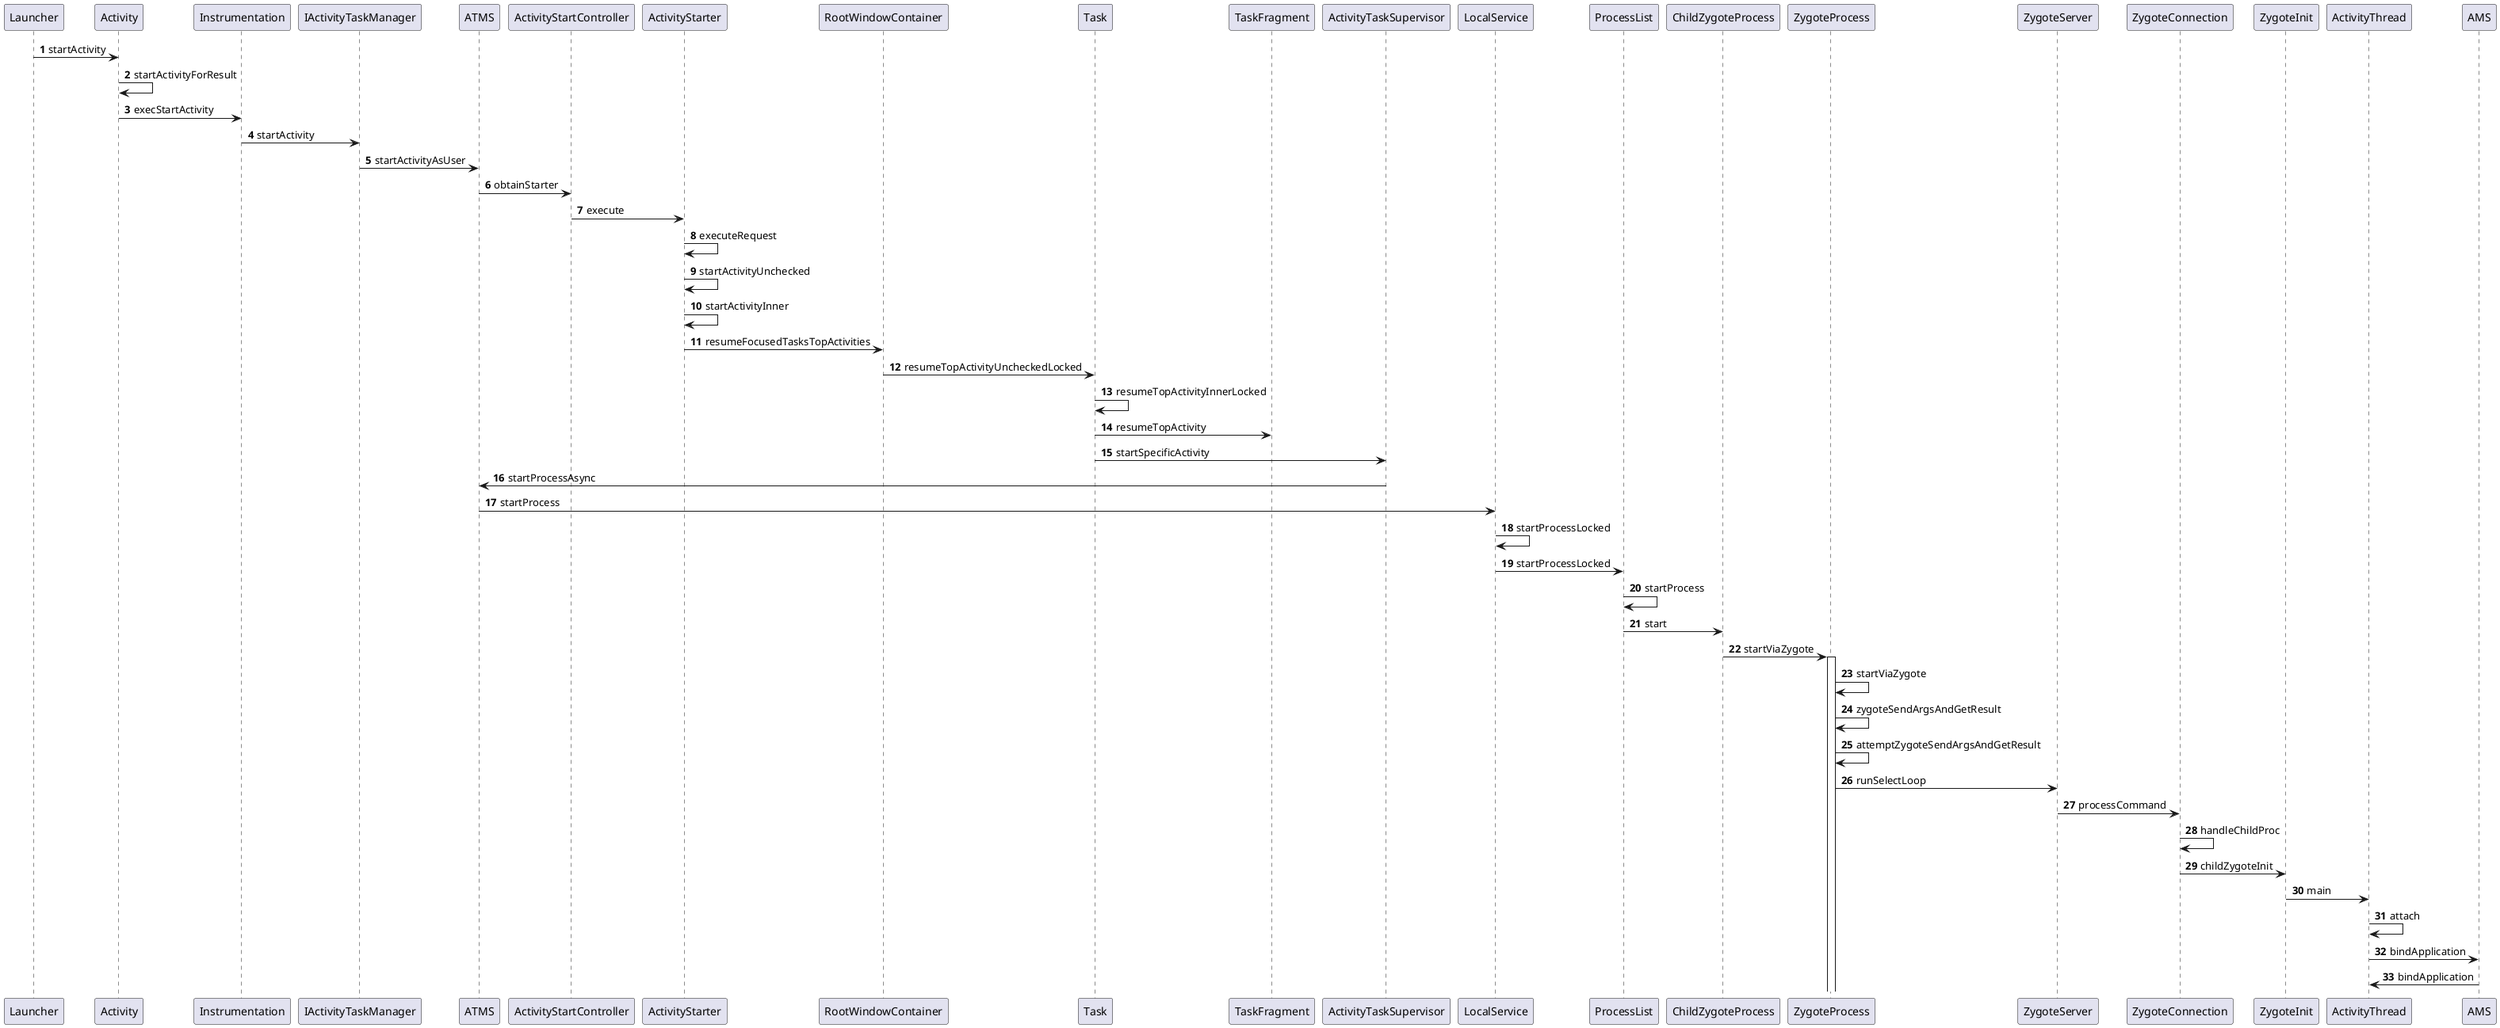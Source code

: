 @startuml
'https://plantuml.com/sequence-diagram

autonumber 1
Launcher -> Activity:startActivity
Activity -> Activity: startActivityForResult
Activity -> Instrumentation:execStartActivity
Instrumentation -> IActivityTaskManager :startActivity
IActivityTaskManager -> ATMS: startActivityAsUser
ATMS -> ActivityStartController:obtainStarter
ActivityStartController -> ActivityStarter:execute
ActivityStarter -> ActivityStarter:executeRequest
ActivityStarter -> ActivityStarter:startActivityUnchecked
ActivityStarter -> ActivityStarter:startActivityInner
ActivityStarter -> RootWindowContainer:resumeFocusedTasksTopActivities
RootWindowContainer -> Task:resumeTopActivityUncheckedLocked
Task -> Task:resumeTopActivityInnerLocked
Task -> TaskFragment:resumeTopActivity
Task -> ActivityTaskSupervisor:startSpecificActivity
ActivityTaskSupervisor -> ATMS:startProcessAsync
ATMS -> LocalService:startProcess
LocalService -> LocalService:startProcessLocked
LocalService -> ProcessList:startProcessLocked
ProcessList -> ProcessList:startProcess
ProcessList -> ChildZygoteProcess:start
ChildZygoteProcess -> ZygoteProcess:startViaZygote
activate ZygoteProcess
ZygoteProcess -> ZygoteProcess:startViaZygote
ZygoteProcess -> ZygoteProcess:zygoteSendArgsAndGetResult
ZygoteProcess -> ZygoteProcess: attemptZygoteSendArgsAndGetResult
ZygoteProcess -> ZygoteServer:runSelectLoop
ZygoteServer -> ZygoteConnection:processCommand
ZygoteConnection -> ZygoteConnection:handleChildProc
ZygoteConnection -> ZygoteInit:childZygoteInit

ZygoteInit -> ActivityThread:main
ActivityThread -> ActivityThread:attach
ActivityThread -> AMS: bindApplication
AMS -> ActivityThread:bindApplication


@enduml